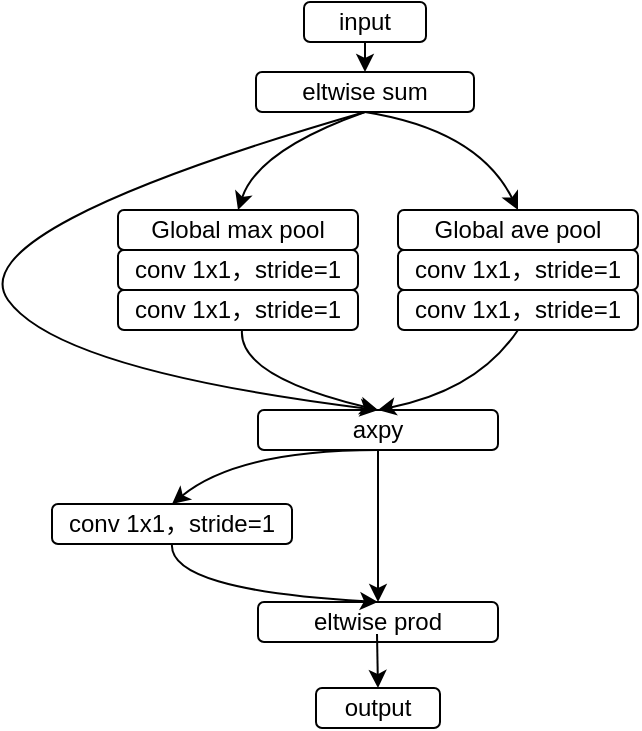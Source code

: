 <mxfile version="21.6.5" type="github">
  <diagram name="Page-1" id="55a83fd1-7818-8e21-69c5-c3457e3827bb">
    <mxGraphModel dx="819" dy="437" grid="0" gridSize="10" guides="1" tooltips="1" connect="1" arrows="1" fold="1" page="1" pageScale="1" pageWidth="1100" pageHeight="850" background="none" math="0" shadow="0">
      <root>
        <mxCell id="0" />
        <mxCell id="1" parent="0" />
        <mxCell id="8FrTbTZE2b99i6v4mtXq-2" value="Global max pool" style="rounded=1;whiteSpace=wrap;html=1;" parent="1" vertex="1">
          <mxGeometry x="490" y="230" width="120" height="20" as="geometry" />
        </mxCell>
        <mxCell id="8FrTbTZE2b99i6v4mtXq-6" value="conv 1x1，stride=1" style="rounded=1;whiteSpace=wrap;html=1;" parent="1" vertex="1">
          <mxGeometry x="490" y="250" width="120" height="20" as="geometry" />
        </mxCell>
        <mxCell id="8FrTbTZE2b99i6v4mtXq-7" value="conv 1x1，stride=1" style="rounded=1;whiteSpace=wrap;html=1;" parent="1" vertex="1">
          <mxGeometry x="490" y="270" width="120" height="20" as="geometry" />
        </mxCell>
        <mxCell id="kM_bf1wAZjGy2IC31JI6-1" value="conv 1x1，stride=1" style="rounded=1;whiteSpace=wrap;html=1;" vertex="1" parent="1">
          <mxGeometry x="457" y="377" width="120" height="20" as="geometry" />
        </mxCell>
        <mxCell id="kM_bf1wAZjGy2IC31JI6-2" value="eltwise prod" style="rounded=1;whiteSpace=wrap;html=1;" vertex="1" parent="1">
          <mxGeometry x="560" y="426" width="120" height="20" as="geometry" />
        </mxCell>
        <mxCell id="kM_bf1wAZjGy2IC31JI6-5" value="Global ave pool" style="rounded=1;whiteSpace=wrap;html=1;" vertex="1" parent="1">
          <mxGeometry x="630" y="230" width="120" height="20" as="geometry" />
        </mxCell>
        <mxCell id="kM_bf1wAZjGy2IC31JI6-6" value="conv 1x1，stride=1" style="rounded=1;whiteSpace=wrap;html=1;" vertex="1" parent="1">
          <mxGeometry x="630" y="250" width="120" height="20" as="geometry" />
        </mxCell>
        <mxCell id="kM_bf1wAZjGy2IC31JI6-7" value="conv 1x1，stride=1" style="rounded=1;whiteSpace=wrap;html=1;" vertex="1" parent="1">
          <mxGeometry x="630" y="270" width="120" height="20" as="geometry" />
        </mxCell>
        <mxCell id="kM_bf1wAZjGy2IC31JI6-10" value="axpy" style="rounded=1;whiteSpace=wrap;html=1;" vertex="1" parent="1">
          <mxGeometry x="560" y="330" width="120" height="20" as="geometry" />
        </mxCell>
        <mxCell id="kM_bf1wAZjGy2IC31JI6-11" value="eltwise sum" style="rounded=1;whiteSpace=wrap;html=1;" vertex="1" parent="1">
          <mxGeometry x="559" y="161" width="109" height="20" as="geometry" />
        </mxCell>
        <mxCell id="kM_bf1wAZjGy2IC31JI6-17" value="" style="curved=1;endArrow=classic;html=1;rounded=0;entryX=0.5;entryY=0;entryDx=0;entryDy=0;exitX=0.5;exitY=1;exitDx=0;exitDy=0;" edge="1" parent="1" source="kM_bf1wAZjGy2IC31JI6-11" target="kM_bf1wAZjGy2IC31JI6-10">
          <mxGeometry width="50" height="50" relative="1" as="geometry">
            <mxPoint x="470" y="190" as="sourcePoint" />
            <mxPoint x="410" y="215" as="targetPoint" />
            <Array as="points">
              <mxPoint x="410" y="240" />
              <mxPoint x="460" y="310" />
            </Array>
          </mxGeometry>
        </mxCell>
        <mxCell id="kM_bf1wAZjGy2IC31JI6-20" value="" style="endArrow=classic;html=1;rounded=0;exitX=0.5;exitY=1;exitDx=0;exitDy=0;entryX=0.5;entryY=0;entryDx=0;entryDy=0;" edge="1" parent="1" source="kM_bf1wAZjGy2IC31JI6-10" target="kM_bf1wAZjGy2IC31JI6-2">
          <mxGeometry width="50" height="50" relative="1" as="geometry">
            <mxPoint x="620" y="380" as="sourcePoint" />
            <mxPoint x="550" y="420" as="targetPoint" />
          </mxGeometry>
        </mxCell>
        <mxCell id="kM_bf1wAZjGy2IC31JI6-21" value="" style="curved=1;endArrow=classic;html=1;rounded=0;exitX=0.5;exitY=1;exitDx=0;exitDy=0;entryX=0.5;entryY=0;entryDx=0;entryDy=0;" edge="1" parent="1" source="kM_bf1wAZjGy2IC31JI6-1" target="kM_bf1wAZjGy2IC31JI6-2">
          <mxGeometry width="50" height="50" relative="1" as="geometry">
            <mxPoint x="470" y="410" as="sourcePoint" />
            <mxPoint x="510" y="450" as="targetPoint" />
            <Array as="points">
              <mxPoint x="515" y="420" />
            </Array>
          </mxGeometry>
        </mxCell>
        <mxCell id="kM_bf1wAZjGy2IC31JI6-22" value="" style="curved=1;endArrow=classic;html=1;rounded=0;exitX=0.5;exitY=1;exitDx=0;exitDy=0;entryX=0.5;entryY=0;entryDx=0;entryDy=0;" edge="1" parent="1" source="kM_bf1wAZjGy2IC31JI6-10" target="kM_bf1wAZjGy2IC31JI6-1">
          <mxGeometry width="50" height="50" relative="1" as="geometry">
            <mxPoint x="600" y="360" as="sourcePoint" />
            <mxPoint x="450" y="360" as="targetPoint" />
            <Array as="points">
              <mxPoint x="550" y="350" />
            </Array>
          </mxGeometry>
        </mxCell>
        <mxCell id="kM_bf1wAZjGy2IC31JI6-24" value="" style="endArrow=classic;html=1;rounded=0;exitX=0.5;exitY=1;exitDx=0;exitDy=0;entryX=0.5;entryY=0;entryDx=0;entryDy=0;" edge="1" parent="1" target="kM_bf1wAZjGy2IC31JI6-29">
          <mxGeometry width="50" height="50" relative="1" as="geometry">
            <mxPoint x="619.5" y="442" as="sourcePoint" />
            <mxPoint x="620" y="472" as="targetPoint" />
          </mxGeometry>
        </mxCell>
        <mxCell id="kM_bf1wAZjGy2IC31JI6-25" value="" style="curved=1;endArrow=classic;html=1;rounded=0;exitX=0.5;exitY=1;exitDx=0;exitDy=0;entryX=0.5;entryY=0;entryDx=0;entryDy=0;" edge="1" parent="1" target="kM_bf1wAZjGy2IC31JI6-10">
          <mxGeometry width="50" height="50" relative="1" as="geometry">
            <mxPoint x="552" y="290" as="sourcePoint" />
            <mxPoint x="655" y="319" as="targetPoint" />
            <Array as="points">
              <mxPoint x="550" y="313" />
            </Array>
          </mxGeometry>
        </mxCell>
        <mxCell id="kM_bf1wAZjGy2IC31JI6-26" value="" style="curved=1;endArrow=classic;html=1;rounded=0;exitX=0.5;exitY=1;exitDx=0;exitDy=0;entryX=0.5;entryY=0;entryDx=0;entryDy=0;" edge="1" parent="1" source="kM_bf1wAZjGy2IC31JI6-7" target="kM_bf1wAZjGy2IC31JI6-10">
          <mxGeometry width="50" height="50" relative="1" as="geometry">
            <mxPoint x="690" y="300" as="sourcePoint" />
            <mxPoint x="630" y="342" as="targetPoint" />
            <Array as="points">
              <mxPoint x="670" y="320" />
            </Array>
          </mxGeometry>
        </mxCell>
        <mxCell id="kM_bf1wAZjGy2IC31JI6-27" value="" style="curved=1;endArrow=classic;html=1;rounded=0;exitX=0.5;exitY=1;exitDx=0;exitDy=0;entryX=0.5;entryY=0;entryDx=0;entryDy=0;" edge="1" parent="1" source="kM_bf1wAZjGy2IC31JI6-11" target="8FrTbTZE2b99i6v4mtXq-2">
          <mxGeometry width="50" height="50" relative="1" as="geometry">
            <mxPoint x="630" y="200" as="sourcePoint" />
            <mxPoint x="527" y="227" as="targetPoint" />
            <Array as="points">
              <mxPoint x="560" y="200" />
            </Array>
          </mxGeometry>
        </mxCell>
        <mxCell id="kM_bf1wAZjGy2IC31JI6-28" value="" style="curved=1;endArrow=classic;html=1;rounded=0;exitX=0.5;exitY=1;exitDx=0;exitDy=0;entryX=0.5;entryY=0;entryDx=0;entryDy=0;" edge="1" parent="1" source="kM_bf1wAZjGy2IC31JI6-11" target="kM_bf1wAZjGy2IC31JI6-5">
          <mxGeometry width="50" height="50" relative="1" as="geometry">
            <mxPoint x="640" y="190" as="sourcePoint" />
            <mxPoint x="720" y="240" as="targetPoint" />
            <Array as="points">
              <mxPoint x="670" y="190" />
            </Array>
          </mxGeometry>
        </mxCell>
        <mxCell id="kM_bf1wAZjGy2IC31JI6-29" value="output" style="rounded=1;whiteSpace=wrap;html=1;" vertex="1" parent="1">
          <mxGeometry x="589" y="469" width="62" height="20" as="geometry" />
        </mxCell>
        <mxCell id="kM_bf1wAZjGy2IC31JI6-34" style="edgeStyle=orthogonalEdgeStyle;rounded=0;orthogonalLoop=1;jettySize=auto;html=1;exitX=0.5;exitY=1;exitDx=0;exitDy=0;entryX=0.5;entryY=0;entryDx=0;entryDy=0;" edge="1" parent="1" source="kM_bf1wAZjGy2IC31JI6-31" target="kM_bf1wAZjGy2IC31JI6-11">
          <mxGeometry relative="1" as="geometry" />
        </mxCell>
        <mxCell id="kM_bf1wAZjGy2IC31JI6-31" value="input" style="rounded=1;whiteSpace=wrap;html=1;" vertex="1" parent="1">
          <mxGeometry x="583" y="126" width="61" height="20" as="geometry" />
        </mxCell>
      </root>
    </mxGraphModel>
  </diagram>
</mxfile>
